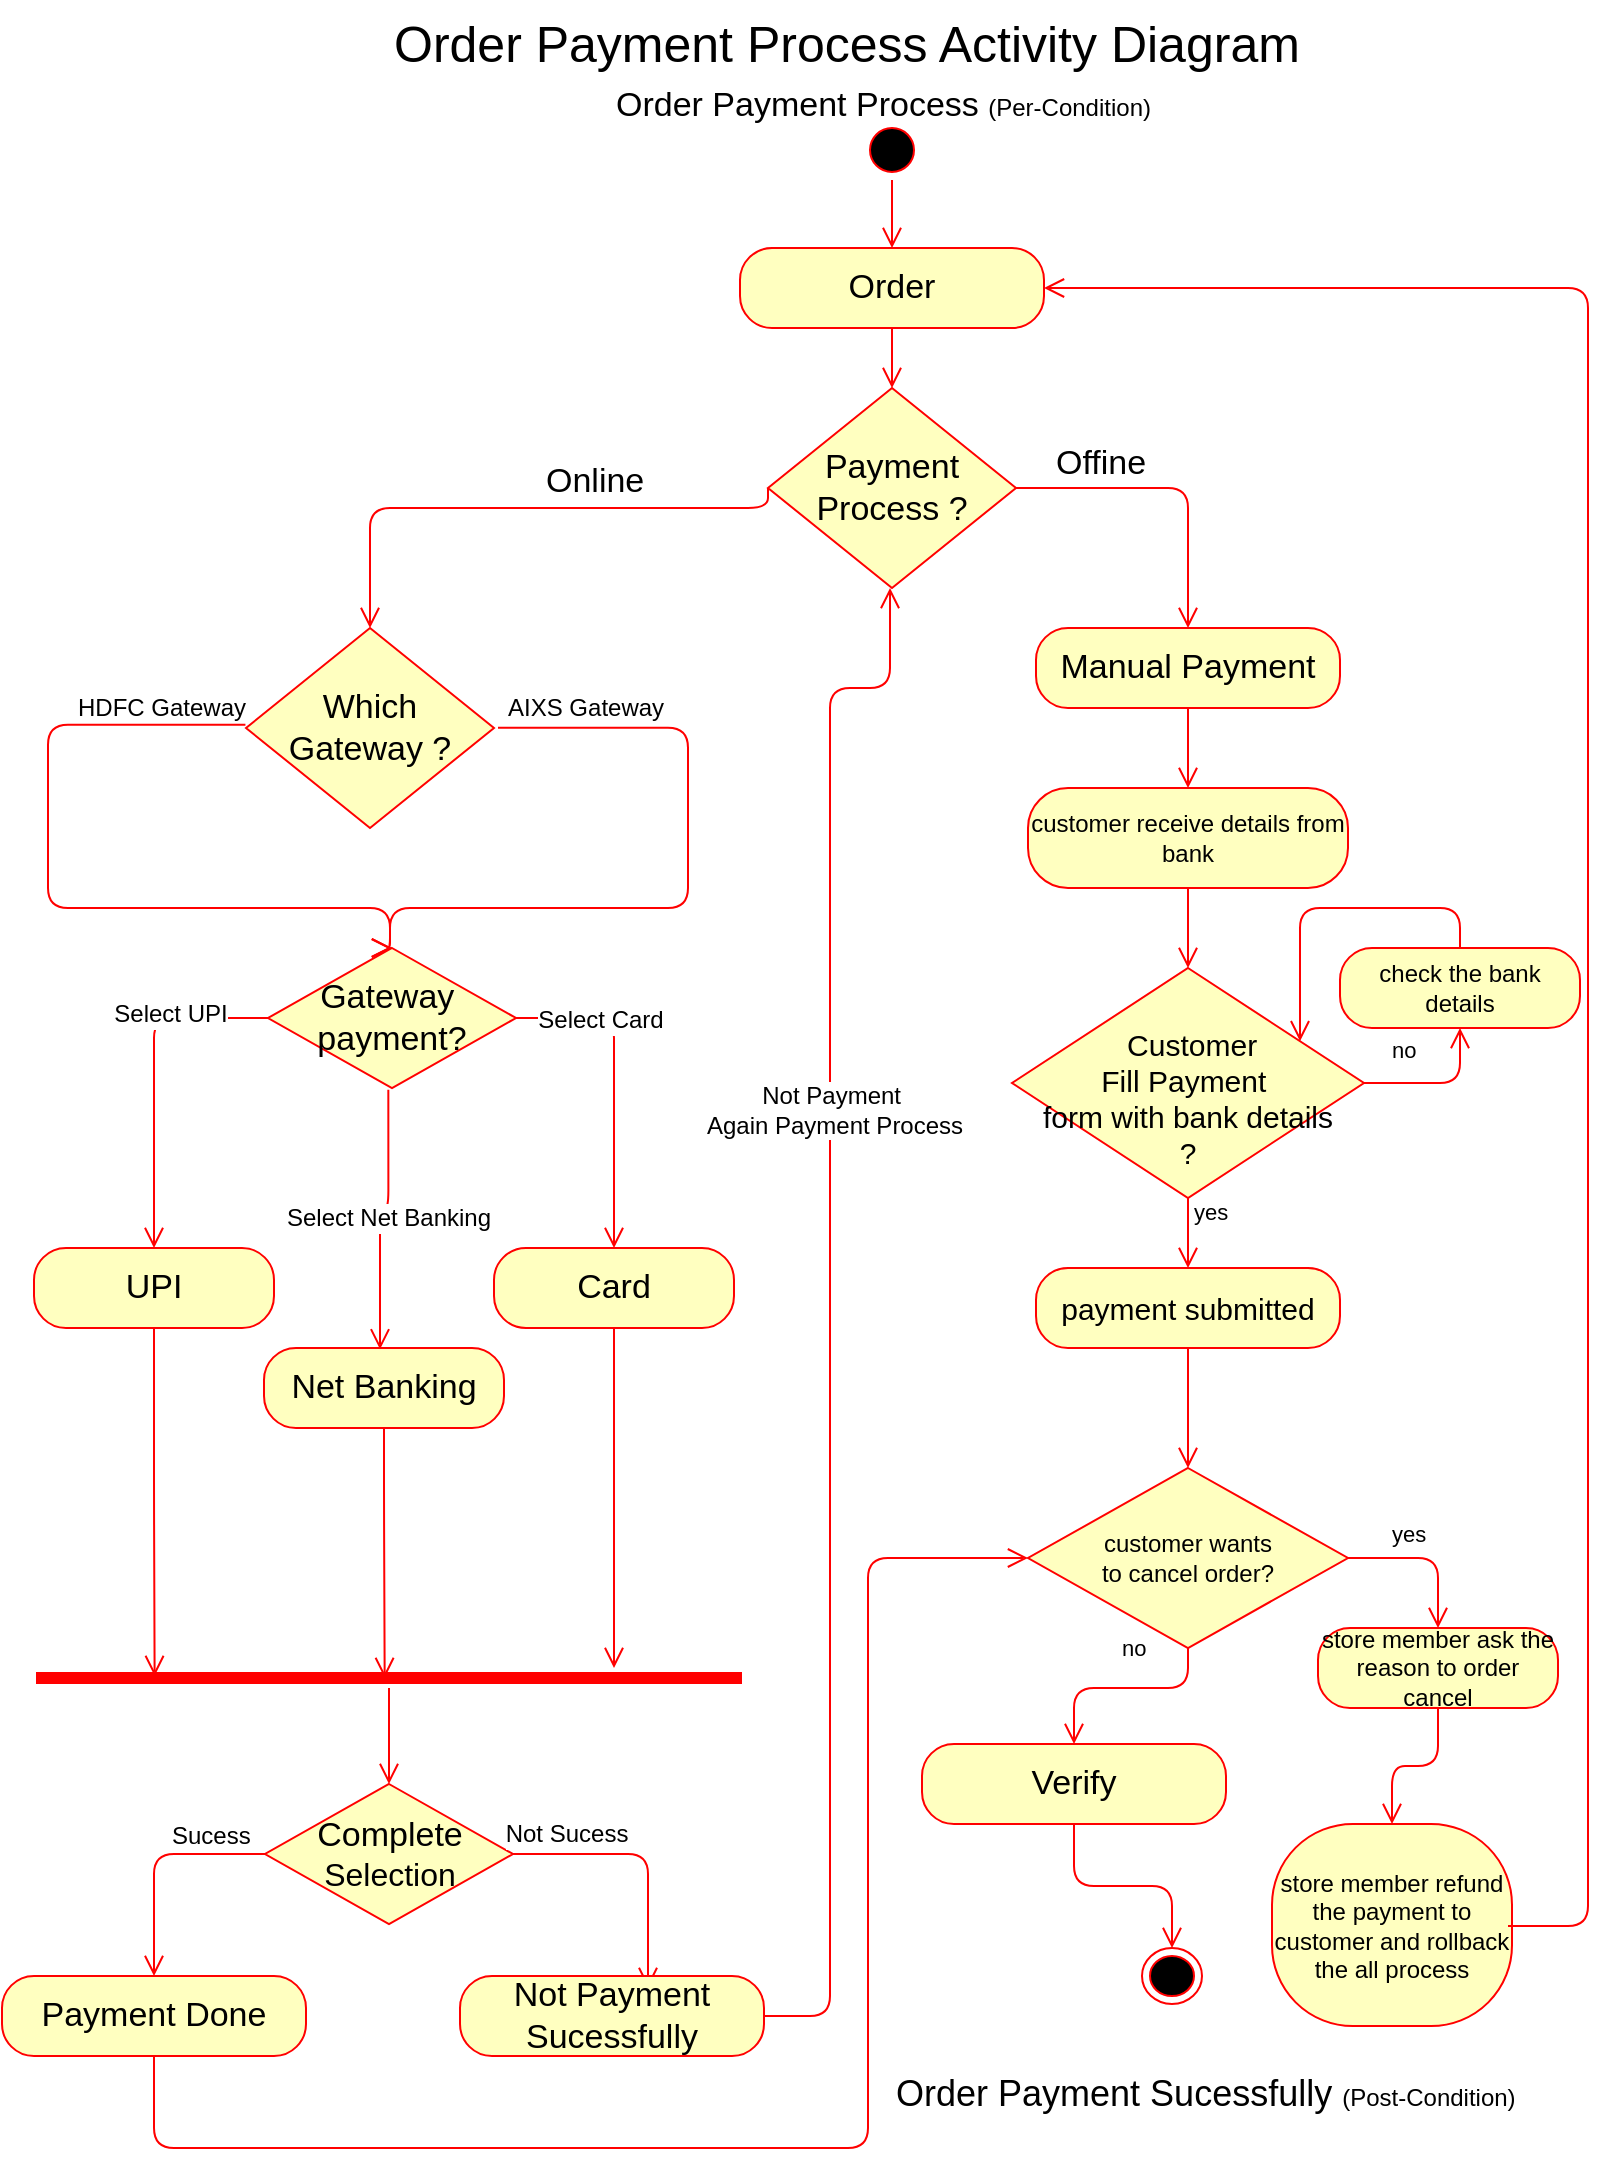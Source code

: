 <mxfile version="12.2.9" type="device" pages="1"><diagram id="a86WYAnRTJXqetvskVYC" name="Page-1"><mxGraphModel dx="491" dy="277" grid="1" gridSize="10" guides="1" tooltips="1" connect="1" arrows="1" fold="1" page="1" pageScale="1" pageWidth="827" pageHeight="1169" math="0" shadow="0"><root><mxCell id="0"/><mxCell id="1" parent="0"/><mxCell id="r_rDTBc7_rxu7jFoLrB0-2" value="" style="ellipse;html=1;shape=startState;fillColor=#000000;strokeColor=#ff0000;" parent="1" vertex="1"><mxGeometry x="447" y="136" width="30" height="30" as="geometry"/></mxCell><mxCell id="r_rDTBc7_rxu7jFoLrB0-3" value="" style="edgeStyle=orthogonalEdgeStyle;html=1;verticalAlign=bottom;endArrow=open;endSize=8;strokeColor=#ff0000;entryX=0.5;entryY=0;entryDx=0;entryDy=0;" parent="1" source="r_rDTBc7_rxu7jFoLrB0-2" target="r_rDTBc7_rxu7jFoLrB0-4" edge="1"><mxGeometry relative="1" as="geometry"><mxPoint x="435" y="218" as="targetPoint"/></mxGeometry></mxCell><mxCell id="r_rDTBc7_rxu7jFoLrB0-4" value="&lt;font style=&quot;font-size: 17px&quot;&gt;Order&lt;/font&gt;" style="rounded=1;whiteSpace=wrap;html=1;arcSize=40;fontColor=#000000;fillColor=#ffffc0;strokeColor=#ff0000;" parent="1" vertex="1"><mxGeometry x="386" y="200" width="152" height="40" as="geometry"/></mxCell><mxCell id="r_rDTBc7_rxu7jFoLrB0-23" value="" style="edgeStyle=orthogonalEdgeStyle;html=1;verticalAlign=bottom;endArrow=open;endSize=8;strokeColor=#ff0000;exitX=0.5;exitY=1;exitDx=0;exitDy=0;entryX=0;entryY=0.5;entryDx=0;entryDy=0;" parent="1" source="r_rDTBc7_rxu7jFoLrB0-21" target="zQup_ngEB4t_43wvz3nT-1" edge="1"><mxGeometry relative="1" as="geometry"><mxPoint x="560" y="1150" as="targetPoint"/><mxPoint x="213" y="858" as="sourcePoint"/><Array as="points"><mxPoint x="93" y="1150"/><mxPoint x="450" y="1150"/><mxPoint x="450" y="855"/></Array></mxGeometry></mxCell><mxCell id="r_rDTBc7_rxu7jFoLrB0-24" value="&lt;font style=&quot;font-size: 17px&quot;&gt;Verify&lt;/font&gt;" style="rounded=1;whiteSpace=wrap;html=1;arcSize=40;fontColor=#000000;fillColor=#ffffc0;strokeColor=#ff0000;" parent="1" vertex="1"><mxGeometry x="477" y="948" width="152" height="40" as="geometry"/></mxCell><mxCell id="r_rDTBc7_rxu7jFoLrB0-34" value="" style="ellipse;html=1;shape=endState;fillColor=#000000;strokeColor=#ff0000;" parent="1" vertex="1"><mxGeometry x="587" y="1050" width="30" height="28" as="geometry"/></mxCell><mxCell id="r_rDTBc7_rxu7jFoLrB0-35" value="" style="edgeStyle=orthogonalEdgeStyle;html=1;verticalAlign=bottom;endArrow=open;endSize=8;strokeColor=#ff0000;entryX=0.5;entryY=0;entryDx=0;entryDy=0;exitX=0.5;exitY=1;exitDx=0;exitDy=0;" parent="1" source="r_rDTBc7_rxu7jFoLrB0-24" target="r_rDTBc7_rxu7jFoLrB0-34" edge="1"><mxGeometry relative="1" as="geometry"><mxPoint x="500" y="1127" as="targetPoint"/><mxPoint x="592.857" y="1162.143" as="sourcePoint"/></mxGeometry></mxCell><mxCell id="r_rDTBc7_rxu7jFoLrB0-36" value="&lt;font style=&quot;font-size: 17px&quot;&gt;Order Payment Process &lt;/font&gt;&lt;font&gt;&lt;font style=&quot;font-size: 12px&quot;&gt;(&lt;/font&gt;&lt;span style=&quot;font-size: 12px&quot;&gt;Per-Condition)&lt;/span&gt;&lt;br&gt;&lt;/font&gt;" style="text;html=1;resizable=0;points=[];autosize=1;align=left;verticalAlign=top;spacingTop=-4;shadow=1;" parent="1" vertex="1"><mxGeometry x="322" y="116" width="280" height="20" as="geometry"/></mxCell><mxCell id="r_rDTBc7_rxu7jFoLrB0-37" value="&lt;font style=&quot;font-size: 18px&quot;&gt;Order Payment Sucessfully&amp;nbsp;&lt;/font&gt;(Post-Condition)" style="text;html=1;resizable=0;points=[];autosize=1;align=left;verticalAlign=top;spacingTop=-4;shadow=1;" parent="1" vertex="1"><mxGeometry x="462" y="1110" width="330" height="20" as="geometry"/></mxCell><mxCell id="r_rDTBc7_rxu7jFoLrB0-38" value="&lt;font style=&quot;font-size: 25px&quot;&gt;Order Payment Process Activity Diagram&lt;/font&gt;" style="text;html=1;resizable=0;points=[];autosize=1;align=left;verticalAlign=middle;spacingTop=-4;shadow=1;" parent="1" vertex="1"><mxGeometry x="210.5" y="80" width="479" height="38" as="geometry"/></mxCell><mxCell id="r_rDTBc7_rxu7jFoLrB0-5" value="" style="edgeStyle=orthogonalEdgeStyle;html=1;verticalAlign=bottom;endArrow=open;endSize=8;strokeColor=#ff0000;entryX=0.5;entryY=0;entryDx=0;entryDy=0;" parent="1" source="r_rDTBc7_rxu7jFoLrB0-4" target="r_rDTBc7_rxu7jFoLrB0-6" edge="1"><mxGeometry relative="1" as="geometry"><mxPoint x="125" y="28" as="targetPoint"/></mxGeometry></mxCell><mxCell id="r_rDTBc7_rxu7jFoLrB0-6" value="&lt;font style=&quot;font-size: 17px&quot;&gt;Payment&lt;br&gt;Process ?&lt;/font&gt;" style="rhombus;whiteSpace=wrap;html=1;fillColor=#ffffc0;strokeColor=#ff0000;" parent="1" vertex="1"><mxGeometry x="400" y="270" width="124" height="100" as="geometry"/></mxCell><mxCell id="r_rDTBc7_rxu7jFoLrB0-7" value="&lt;font style=&quot;font-size: 17px&quot;&gt;Offine&lt;/font&gt;" style="edgeStyle=orthogonalEdgeStyle;html=1;align=left;verticalAlign=bottom;endArrow=open;endSize=8;strokeColor=#ff0000;exitX=1;exitY=0.5;exitDx=0;exitDy=0;entryX=0.5;entryY=0;entryDx=0;entryDy=0;" parent="1" source="r_rDTBc7_rxu7jFoLrB0-6" edge="1" target="r_rDTBc7_rxu7jFoLrB0-25"><mxGeometry x="-0.772" relative="1" as="geometry"><mxPoint x="672" y="390" as="targetPoint"/><mxPoint as="offset"/><mxPoint x="530" y="330" as="sourcePoint"/><Array as="points"><mxPoint x="610" y="320"/></Array></mxGeometry></mxCell><mxCell id="r_rDTBc7_rxu7jFoLrB0-8" value="&lt;font style=&quot;font-size: 17px&quot;&gt;Online&lt;/font&gt;" style="edgeStyle=orthogonalEdgeStyle;html=1;align=left;verticalAlign=top;endArrow=open;endSize=8;strokeColor=#ff0000;exitX=0;exitY=0.5;exitDx=0;exitDy=0;entryX=0.5;entryY=0;entryDx=0;entryDy=0;" parent="1" source="r_rDTBc7_rxu7jFoLrB0-6" target="r_rDTBc7_rxu7jFoLrB0-83" edge="1"><mxGeometry x="-0.084" y="-30" relative="1" as="geometry"><mxPoint x="201" y="380" as="targetPoint"/><Array as="points"><mxPoint x="201" y="330"/></Array><mxPoint as="offset"/></mxGeometry></mxCell><mxCell id="r_rDTBc7_rxu7jFoLrB0-25" value="&lt;font style=&quot;font-size: 17px&quot;&gt;Manual Payment&lt;/font&gt;" style="rounded=1;whiteSpace=wrap;html=1;arcSize=40;fontColor=#000000;fillColor=#ffffc0;strokeColor=#ff0000;" parent="1" vertex="1"><mxGeometry x="534" y="390" width="152" height="40" as="geometry"/></mxCell><mxCell id="r_rDTBc7_rxu7jFoLrB0-26" value="&lt;div&gt;&lt;br&gt;&lt;/div&gt;&lt;div&gt;&lt;span style=&quot;font-size: 15px&quot;&gt;&amp;nbsp;Customer &lt;br&gt;&lt;/span&gt;&lt;/div&gt;&lt;div&gt;&lt;span style=&quot;font-size: 15px&quot;&gt;Fill Payment&amp;nbsp;&lt;/span&gt;&lt;/div&gt;&lt;div&gt;&lt;span style=&quot;font-size: 15px&quot;&gt;&lt;/span&gt;&lt;/div&gt;&lt;div&gt;&lt;span style=&quot;font-size: 15px&quot;&gt;form with bank details&lt;/span&gt;&lt;/div&gt;&lt;div&gt;&lt;span style=&quot;font-size: 15px&quot;&gt;?&lt;br&gt;&lt;/span&gt;&lt;/div&gt;&lt;div&gt;&lt;span style=&quot;font-size: 15px&quot;&gt;&lt;/span&gt;&lt;/div&gt;" style="rhombus;whiteSpace=wrap;html=1;fillColor=#ffffc0;strokeColor=#ff0000;" parent="1" vertex="1"><mxGeometry x="522" y="560" width="176" height="115" as="geometry"/></mxCell><mxCell id="r_rDTBc7_rxu7jFoLrB0-29" value="&lt;font style=&quot;font-size: 15px&quot;&gt;payment submitted&lt;/font&gt;" style="rounded=1;whiteSpace=wrap;html=1;arcSize=40;fontColor=#000000;fillColor=#ffffc0;strokeColor=#ff0000;" parent="1" vertex="1"><mxGeometry x="534" y="710" width="152" height="40" as="geometry"/></mxCell><mxCell id="r_rDTBc7_rxu7jFoLrB0-30" value="" style="edgeStyle=orthogonalEdgeStyle;html=1;verticalAlign=bottom;endArrow=open;endSize=8;strokeColor=#ff0000;startSize=1;jumpSize=2;exitX=0.5;exitY=1;exitDx=0;exitDy=0;entryX=0.5;entryY=0;entryDx=0;entryDy=0;" parent="1" source="r_rDTBc7_rxu7jFoLrB0-25" edge="1" target="uQ962M5QuubaTpGFarWN-1"><mxGeometry relative="1" as="geometry"><mxPoint x="666" y="460" as="targetPoint"/><mxPoint x="672" y="530" as="sourcePoint"/></mxGeometry></mxCell><mxCell id="r_rDTBc7_rxu7jFoLrB0-9" value="&lt;font style=&quot;font-size: 17px&quot;&gt;UPI&lt;/font&gt;" style="rounded=1;whiteSpace=wrap;html=1;arcSize=40;fontColor=#000000;fillColor=#ffffc0;strokeColor=#ff0000;" parent="1" vertex="1"><mxGeometry x="33" y="700" width="120" height="40" as="geometry"/></mxCell><mxCell id="r_rDTBc7_rxu7jFoLrB0-10" value="" style="edgeStyle=orthogonalEdgeStyle;html=1;verticalAlign=bottom;endArrow=open;endSize=8;strokeColor=#ff0000;entryX=0.168;entryY=0.4;entryDx=0;entryDy=0;entryPerimeter=0;" parent="1" source="r_rDTBc7_rxu7jFoLrB0-9" target="r_rDTBc7_rxu7jFoLrB0-48" edge="1"><mxGeometry relative="1" as="geometry"><mxPoint x="93" y="890" as="targetPoint"/></mxGeometry></mxCell><mxCell id="r_rDTBc7_rxu7jFoLrB0-11" value="&lt;font style=&quot;font-size: 17px&quot;&gt;Net Banking&lt;/font&gt;" style="rounded=1;whiteSpace=wrap;html=1;arcSize=40;fontColor=#000000;fillColor=#ffffc0;strokeColor=#ff0000;" parent="1" vertex="1"><mxGeometry x="148" y="750" width="120" height="40" as="geometry"/></mxCell><mxCell id="r_rDTBc7_rxu7jFoLrB0-12" value="&lt;font style=&quot;font-size: 17px&quot;&gt;Card&lt;/font&gt;" style="rounded=1;whiteSpace=wrap;html=1;arcSize=40;fontColor=#000000;fillColor=#ffffc0;strokeColor=#ff0000;" parent="1" vertex="1"><mxGeometry x="263" y="700" width="120" height="40" as="geometry"/></mxCell><mxCell id="r_rDTBc7_rxu7jFoLrB0-13" value="" style="edgeStyle=orthogonalEdgeStyle;html=1;verticalAlign=bottom;endArrow=open;endSize=8;strokeColor=#ff0000;exitX=0.5;exitY=1;exitDx=0;exitDy=0;" parent="1" source="r_rDTBc7_rxu7jFoLrB0-12" target="r_rDTBc7_rxu7jFoLrB0-48" edge="1"><mxGeometry relative="1" as="geometry"><mxPoint x="323" y="890" as="targetPoint"/><mxPoint x="322.5" y="749.5" as="sourcePoint"/><Array as="points"><mxPoint x="323" y="870"/><mxPoint x="323" y="870"/></Array></mxGeometry></mxCell><mxCell id="r_rDTBc7_rxu7jFoLrB0-14" value="&lt;span style=&quot;font-size: 17px&quot;&gt;Gateway&amp;nbsp;&lt;br&gt;&lt;/span&gt;&lt;font style=&quot;font-size: 17px&quot;&gt;payment?&lt;/font&gt;" style="rhombus;whiteSpace=wrap;html=1;fillColor=#ffffc0;strokeColor=#ff0000;" parent="1" vertex="1"><mxGeometry x="150" y="550" width="124" height="70" as="geometry"/></mxCell><mxCell id="r_rDTBc7_rxu7jFoLrB0-15" value="" style="edgeStyle=orthogonalEdgeStyle;html=1;verticalAlign=bottom;endArrow=open;endSize=8;strokeColor=#ff0000;exitX=0;exitY=0.5;exitDx=0;exitDy=0;entryX=0.5;entryY=0;entryDx=0;entryDy=0;" parent="1" source="r_rDTBc7_rxu7jFoLrB0-14" target="r_rDTBc7_rxu7jFoLrB0-9" edge="1"><mxGeometry relative="1" as="geometry"><mxPoint x="93" y="690" as="targetPoint"/><mxPoint x="138" y="610" as="sourcePoint"/><Array as="points"><mxPoint x="93" y="585"/></Array></mxGeometry></mxCell><mxCell id="r_rDTBc7_rxu7jFoLrB0-16" value="Select UPI" style="text;html=1;resizable=0;points=[];align=center;verticalAlign=middle;labelBackgroundColor=#ffffff;" parent="r_rDTBc7_rxu7jFoLrB0-15" vertex="1" connectable="0"><mxGeometry x="-0.43" y="-2" relative="1" as="geometry"><mxPoint as="offset"/></mxGeometry></mxCell><mxCell id="r_rDTBc7_rxu7jFoLrB0-17" value="" style="edgeStyle=orthogonalEdgeStyle;html=1;verticalAlign=bottom;endArrow=open;endSize=8;strokeColor=#ff0000;entryX=0.5;entryY=0;entryDx=0;entryDy=0;" parent="1" edge="1"><mxGeometry relative="1" as="geometry"><mxPoint x="206" y="750.667" as="targetPoint"/><mxPoint x="210.167" y="620.906" as="sourcePoint"/><Array as="points"><mxPoint x="210" y="681"/><mxPoint x="206" y="681"/><mxPoint x="206" y="741"/></Array></mxGeometry></mxCell><mxCell id="r_rDTBc7_rxu7jFoLrB0-18" value="Select Net Banking" style="text;html=1;resizable=0;points=[];align=center;verticalAlign=middle;labelBackgroundColor=#ffffff;" parent="r_rDTBc7_rxu7jFoLrB0-17" vertex="1" connectable="0"><mxGeometry x="-0.419" relative="1" as="geometry"><mxPoint y="24.5" as="offset"/></mxGeometry></mxCell><mxCell id="r_rDTBc7_rxu7jFoLrB0-19" value="" style="edgeStyle=orthogonalEdgeStyle;html=1;verticalAlign=bottom;endArrow=open;endSize=8;strokeColor=#ff0000;entryX=0.5;entryY=0;entryDx=0;entryDy=0;exitX=1;exitY=0.5;exitDx=0;exitDy=0;" parent="1" source="r_rDTBc7_rxu7jFoLrB0-14" target="r_rDTBc7_rxu7jFoLrB0-12" edge="1"><mxGeometry relative="1" as="geometry"><mxPoint x="323" y="720" as="targetPoint"/><mxPoint x="290" y="610" as="sourcePoint"/></mxGeometry></mxCell><mxCell id="r_rDTBc7_rxu7jFoLrB0-20" value="Select Card" style="text;html=1;resizable=0;points=[];align=center;verticalAlign=middle;labelBackgroundColor=#ffffff;" parent="r_rDTBc7_rxu7jFoLrB0-19" vertex="1" connectable="0"><mxGeometry x="-0.488" y="-1" relative="1" as="geometry"><mxPoint as="offset"/></mxGeometry></mxCell><mxCell id="r_rDTBc7_rxu7jFoLrB0-21" value="&lt;font style=&quot;font-size: 17px&quot;&gt;Payment Done&lt;/font&gt;" style="rounded=1;whiteSpace=wrap;html=1;arcSize=40;fontColor=#000000;fillColor=#ffffc0;strokeColor=#ff0000;" parent="1" vertex="1"><mxGeometry x="17" y="1064" width="152" height="40" as="geometry"/></mxCell><mxCell id="r_rDTBc7_rxu7jFoLrB0-46" value="" style="edgeStyle=orthogonalEdgeStyle;html=1;verticalAlign=bottom;endArrow=open;endSize=8;strokeColor=#ff0000;exitX=1;exitY=0.5;exitDx=0;exitDy=0;entryX=0.5;entryY=0;entryDx=0;entryDy=0;" parent="1" target="r_rDTBc7_rxu7jFoLrB0-14" edge="1"><mxGeometry relative="1" as="geometry"><mxPoint x="211" y="530" as="targetPoint"/><mxPoint x="265" y="439.857" as="sourcePoint"/><Array as="points"><mxPoint x="360" y="440"/><mxPoint x="360" y="530"/><mxPoint x="211" y="530"/></Array></mxGeometry></mxCell><mxCell id="r_rDTBc7_rxu7jFoLrB0-47" value="" style="edgeStyle=orthogonalEdgeStyle;html=1;verticalAlign=bottom;endArrow=open;endSize=8;strokeColor=#ff0000;entryX=0.5;entryY=0;entryDx=0;entryDy=0;exitX=0;exitY=0.5;exitDx=0;exitDy=0;" parent="1" target="r_rDTBc7_rxu7jFoLrB0-14" edge="1"><mxGeometry relative="1" as="geometry"><mxPoint x="107.286" y="529.786" as="targetPoint"/><mxPoint x="138.714" y="438.357" as="sourcePoint"/><Array as="points"><mxPoint x="40" y="438"/><mxPoint x="40" y="530"/><mxPoint x="211" y="530"/></Array></mxGeometry></mxCell><mxCell id="r_rDTBc7_rxu7jFoLrB0-48" value="" style="shape=line;html=1;strokeWidth=6;strokeColor=#ff0000;" parent="1" vertex="1"><mxGeometry x="34" y="910" width="353" height="10" as="geometry"/></mxCell><mxCell id="r_rDTBc7_rxu7jFoLrB0-57" value="" style="edgeStyle=orthogonalEdgeStyle;html=1;verticalAlign=bottom;endArrow=open;endSize=8;strokeColor=#ff0000;entryX=0.168;entryY=0.4;entryDx=0;entryDy=0;entryPerimeter=0;exitX=0.5;exitY=1;exitDx=0;exitDy=0;" parent="1" source="r_rDTBc7_rxu7jFoLrB0-11" edge="1"><mxGeometry relative="1" as="geometry"><mxPoint x="208.333" y="915" as="targetPoint"/><mxPoint x="208" y="791" as="sourcePoint"/><Array as="points"><mxPoint x="208" y="828"/></Array></mxGeometry></mxCell><mxCell id="r_rDTBc7_rxu7jFoLrB0-61" value="&lt;span style=&quot;font-size: 17px&quot;&gt;Complete&lt;br&gt;&lt;/span&gt;&lt;font style=&quot;font-size: 16px&quot;&gt;Selection&lt;/font&gt;" style="rhombus;whiteSpace=wrap;html=1;fillColor=#ffffc0;strokeColor=#ff0000;" parent="1" vertex="1"><mxGeometry x="148.5" y="968" width="124" height="70" as="geometry"/></mxCell><mxCell id="r_rDTBc7_rxu7jFoLrB0-62" value="" style="edgeStyle=orthogonalEdgeStyle;html=1;verticalAlign=bottom;endArrow=open;endSize=8;strokeColor=#ff0000;" parent="1" source="r_rDTBc7_rxu7jFoLrB0-48" target="r_rDTBc7_rxu7jFoLrB0-61" edge="1"><mxGeometry relative="1" as="geometry"><mxPoint x="207.167" y="979.667" as="targetPoint"/><mxPoint x="207.167" y="920" as="sourcePoint"/><Array as="points"/></mxGeometry></mxCell><mxCell id="r_rDTBc7_rxu7jFoLrB0-70" value="&lt;font style=&quot;font-size: 12px&quot;&gt;Sucess&lt;/font&gt;" style="edgeStyle=orthogonalEdgeStyle;html=1;align=left;verticalAlign=top;endArrow=open;endSize=8;strokeColor=#ff0000;entryX=0.5;entryY=0;entryDx=0;entryDy=0;exitX=0;exitY=0.5;exitDx=0;exitDy=0;" parent="1" source="r_rDTBc7_rxu7jFoLrB0-61" target="r_rDTBc7_rxu7jFoLrB0-21" edge="1"><mxGeometry x="-0.163" y="-23" relative="1" as="geometry"><mxPoint x="70.167" y="1053.333" as="targetPoint"/><Array as="points"><mxPoint x="93" y="1003"/></Array><mxPoint as="offset"/><mxPoint x="140.5" y="1003" as="sourcePoint"/></mxGeometry></mxCell><mxCell id="r_rDTBc7_rxu7jFoLrB0-71" value="" style="edgeStyle=orthogonalEdgeStyle;html=1;verticalAlign=bottom;endArrow=open;endSize=8;strokeColor=#ff0000;exitX=1;exitY=0.5;exitDx=0;exitDy=0;" parent="1" source="r_rDTBc7_rxu7jFoLrB0-61" edge="1"><mxGeometry relative="1" as="geometry"><mxPoint x="340" y="1070" as="targetPoint"/><mxPoint x="289.5" y="1002.833" as="sourcePoint"/><Array as="points"><mxPoint x="340" y="1003"/><mxPoint x="340" y="1070"/></Array></mxGeometry></mxCell><mxCell id="r_rDTBc7_rxu7jFoLrB0-72" value="Not Sucess" style="text;html=1;resizable=0;points=[];align=center;verticalAlign=middle;labelBackgroundColor=#ffffff;" parent="r_rDTBc7_rxu7jFoLrB0-71" vertex="1" connectable="0"><mxGeometry x="-0.488" y="-1" relative="1" as="geometry"><mxPoint x="-8.5" y="-11" as="offset"/></mxGeometry></mxCell><mxCell id="r_rDTBc7_rxu7jFoLrB0-75" value="&lt;span style=&quot;font-size: 17px&quot;&gt;Not Payment Sucessfully&lt;/span&gt;" style="rounded=1;whiteSpace=wrap;html=1;arcSize=40;fontColor=#000000;fillColor=#ffffc0;strokeColor=#ff0000;" parent="1" vertex="1"><mxGeometry x="246" y="1064" width="152" height="40" as="geometry"/></mxCell><mxCell id="r_rDTBc7_rxu7jFoLrB0-76" value="" style="edgeStyle=orthogonalEdgeStyle;html=1;verticalAlign=bottom;endArrow=open;endSize=8;strokeColor=#ff0000;exitX=1;exitY=0.5;exitDx=0;exitDy=0;entryX=0.492;entryY=1;entryDx=0;entryDy=0;entryPerimeter=0;" parent="1" source="r_rDTBc7_rxu7jFoLrB0-75" target="r_rDTBc7_rxu7jFoLrB0-6" edge="1"><mxGeometry relative="1" as="geometry"><mxPoint x="461" y="380" as="targetPoint"/><mxPoint x="431" y="810" as="sourcePoint"/><Array as="points"><mxPoint x="431" y="1084"/><mxPoint x="431" y="420"/><mxPoint x="461" y="420"/></Array></mxGeometry></mxCell><mxCell id="r_rDTBc7_rxu7jFoLrB0-77" value="Not Payment&amp;nbsp;&lt;br&gt;Again Payment Process" style="text;html=1;resizable=0;points=[];align=center;verticalAlign=middle;labelBackgroundColor=#ffffff;" parent="r_rDTBc7_rxu7jFoLrB0-76" vertex="1" connectable="0"><mxGeometry x="0.251" y="-2" relative="1" as="geometry"><mxPoint as="offset"/></mxGeometry></mxCell><mxCell id="r_rDTBc7_rxu7jFoLrB0-83" value="&lt;span style=&quot;font-size: 17px&quot;&gt;Which &lt;br&gt;Gateway ?&lt;/span&gt;" style="rhombus;whiteSpace=wrap;html=1;fillColor=#ffffc0;strokeColor=#ff0000;" parent="1" vertex="1"><mxGeometry x="139" y="390" width="124" height="100" as="geometry"/></mxCell><mxCell id="r_rDTBc7_rxu7jFoLrB0-84" value="AIXS Gateway" style="text;html=1;resizable=0;points=[];autosize=1;align=left;verticalAlign=top;spacingTop=-4;" parent="1" vertex="1"><mxGeometry x="268" y="420" width="90" height="20" as="geometry"/></mxCell><mxCell id="r_rDTBc7_rxu7jFoLrB0-85" value="HDFC Gateway" style="text;html=1;resizable=0;points=[];autosize=1;align=left;verticalAlign=top;spacingTop=-4;" parent="1" vertex="1"><mxGeometry x="53" y="420" width="100" height="20" as="geometry"/></mxCell><mxCell id="uQ962M5QuubaTpGFarWN-1" value="customer receive details from bank" style="rounded=1;whiteSpace=wrap;html=1;arcSize=40;fontColor=#000000;fillColor=#ffffc0;strokeColor=#ff0000;" parent="1" vertex="1"><mxGeometry x="530" y="470" width="160" height="50" as="geometry"/></mxCell><mxCell id="uQ962M5QuubaTpGFarWN-11" value="" style="edgeStyle=orthogonalEdgeStyle;html=1;align=left;verticalAlign=bottom;endArrow=open;endSize=8;strokeColor=#ff0000;exitX=0.5;exitY=1;exitDx=0;exitDy=0;entryX=0.5;entryY=0;entryDx=0;entryDy=0;" parent="1" source="r_rDTBc7_rxu7jFoLrB0-26" target="r_rDTBc7_rxu7jFoLrB0-29" edge="1"><mxGeometry x="-1" relative="1" as="geometry"><mxPoint x="610" y="747" as="targetPoint"/><Array as="points"/></mxGeometry></mxCell><mxCell id="uQ962M5QuubaTpGFarWN-17" value="check the bank details" style="rounded=1;whiteSpace=wrap;html=1;arcSize=40;fontColor=#000000;fillColor=#ffffc0;strokeColor=#ff0000;" parent="1" vertex="1"><mxGeometry x="686" y="550" width="120" height="40" as="geometry"/></mxCell><mxCell id="uQ962M5QuubaTpGFarWN-25" value="" style="edgeStyle=orthogonalEdgeStyle;html=1;verticalAlign=bottom;endArrow=open;endSize=8;strokeColor=#ff0000;exitX=0.5;exitY=1;exitDx=0;exitDy=0;entryX=0.5;entryY=0;entryDx=0;entryDy=0;" parent="1" source="r_rDTBc7_rxu7jFoLrB0-29" target="zQup_ngEB4t_43wvz3nT-1" edge="1"><mxGeometry relative="1" as="geometry"><mxPoint x="674" y="1020" as="targetPoint"/><Array as="points"><mxPoint x="610" y="790"/></Array></mxGeometry></mxCell><mxCell id="zQup_ngEB4t_43wvz3nT-1" value="&lt;div&gt;customer wants&lt;/div&gt;&lt;div&gt; to cancel order?&lt;/div&gt;" style="rhombus;whiteSpace=wrap;html=1;fillColor=#ffffc0;strokeColor=#ff0000;" vertex="1" parent="1"><mxGeometry x="530" y="810" width="160" height="90" as="geometry"/></mxCell><mxCell id="zQup_ngEB4t_43wvz3nT-2" value="no" style="edgeStyle=orthogonalEdgeStyle;html=1;align=left;verticalAlign=bottom;endArrow=open;endSize=8;strokeColor=#ff0000;entryX=0.5;entryY=0;entryDx=0;entryDy=0;" edge="1" source="zQup_ngEB4t_43wvz3nT-1" parent="1" target="zQup_ngEB4t_43wvz3nT-10"><mxGeometry x="0.478" y="-165" relative="1" as="geometry"><mxPoint x="790" y="880" as="targetPoint"/><Array as="points"><mxPoint x="735" y="855"/></Array><mxPoint x="5" y="40" as="offset"/></mxGeometry></mxCell><mxCell id="zQup_ngEB4t_43wvz3nT-3" value="yes" style="edgeStyle=orthogonalEdgeStyle;html=1;align=left;verticalAlign=top;endArrow=open;endSize=8;strokeColor=#ff0000;exitX=0.5;exitY=1;exitDx=0;exitDy=0;entryX=0.5;entryY=0;entryDx=0;entryDy=0;" edge="1" source="zQup_ngEB4t_43wvz3nT-1" parent="1" target="r_rDTBc7_rxu7jFoLrB0-24"><mxGeometry x="-0.619" y="-135" relative="1" as="geometry"><mxPoint x="609" y="940" as="targetPoint"/><Array as="points"><mxPoint x="610" y="920"/><mxPoint x="553" y="920"/></Array><mxPoint x="100" y="45" as="offset"/></mxGeometry></mxCell><mxCell id="zQup_ngEB4t_43wvz3nT-10" value="store member ask the reason to order cancel" style="rounded=1;whiteSpace=wrap;html=1;arcSize=40;fontColor=#000000;fillColor=#ffffc0;strokeColor=#ff0000;" vertex="1" parent="1"><mxGeometry x="675" y="890" width="120" height="40" as="geometry"/></mxCell><mxCell id="zQup_ngEB4t_43wvz3nT-11" value="" style="edgeStyle=orthogonalEdgeStyle;html=1;verticalAlign=bottom;endArrow=open;endSize=8;strokeColor=#ff0000;entryX=0.5;entryY=0;entryDx=0;entryDy=0;" edge="1" source="zQup_ngEB4t_43wvz3nT-10" parent="1" target="zQup_ngEB4t_43wvz3nT-18"><mxGeometry relative="1" as="geometry"><mxPoint x="749" y="1010" as="targetPoint"/></mxGeometry></mxCell><mxCell id="zQup_ngEB4t_43wvz3nT-18" value="store member refund the payment to customer and rollback the all process" style="rounded=1;whiteSpace=wrap;html=1;arcSize=40;fontColor=#000000;fillColor=#ffffc0;strokeColor=#ff0000;" vertex="1" parent="1"><mxGeometry x="652" y="988" width="120" height="101" as="geometry"/></mxCell><mxCell id="zQup_ngEB4t_43wvz3nT-22" value="" style="edgeStyle=orthogonalEdgeStyle;html=1;verticalAlign=bottom;endArrow=open;endSize=8;strokeColor=#ff0000;entryX=1;entryY=0.5;entryDx=0;entryDy=0;" edge="1" parent="1" target="r_rDTBc7_rxu7jFoLrB0-4"><mxGeometry relative="1" as="geometry"><mxPoint x="940" y="1290" as="targetPoint"/><mxPoint x="770" y="1039" as="sourcePoint"/><Array as="points"><mxPoint x="810" y="1039"/><mxPoint x="810" y="220"/></Array></mxGeometry></mxCell><mxCell id="zQup_ngEB4t_43wvz3nT-25" value="" style="edgeStyle=orthogonalEdgeStyle;html=1;align=left;verticalAlign=bottom;endArrow=open;endSize=8;strokeColor=#ff0000;exitX=0.5;exitY=1;exitDx=0;exitDy=0;entryX=0.5;entryY=0;entryDx=0;entryDy=0;" edge="1" parent="1" source="uQ962M5QuubaTpGFarWN-1" target="r_rDTBc7_rxu7jFoLrB0-26"><mxGeometry x="-1" relative="1" as="geometry"><mxPoint x="610" y="550" as="targetPoint"/><Array as="points"/><mxPoint x="610" y="520" as="sourcePoint"/></mxGeometry></mxCell><mxCell id="zQup_ngEB4t_43wvz3nT-28" value="yes" style="edgeStyle=orthogonalEdgeStyle;html=1;align=left;verticalAlign=bottom;endArrow=open;endSize=8;strokeColor=#ff0000;entryX=0.5;entryY=1;entryDx=0;entryDy=0;exitX=1;exitY=0.5;exitDx=0;exitDy=0;" edge="1" parent="1" source="r_rDTBc7_rxu7jFoLrB0-26" target="uQ962M5QuubaTpGFarWN-17"><mxGeometry x="-0.974" y="-114" relative="1" as="geometry"><mxPoint x="757" y="600" as="targetPoint"/><mxPoint x="692.992" y="642.214" as="sourcePoint"/><mxPoint x="-88" y="-41" as="offset"/><Array as="points"><mxPoint x="698" y="617"/><mxPoint x="746" y="617"/></Array></mxGeometry></mxCell><mxCell id="zQup_ngEB4t_43wvz3nT-29" value="no" style="edgeStyle=orthogonalEdgeStyle;html=1;align=left;verticalAlign=bottom;endArrow=open;endSize=8;strokeColor=#ff0000;exitX=0.5;exitY=0;exitDx=0;exitDy=0;" edge="1" parent="1" source="uQ962M5QuubaTpGFarWN-17" target="r_rDTBc7_rxu7jFoLrB0-26"><mxGeometry x="1" y="46" relative="1" as="geometry"><mxPoint x="670" y="530" as="targetPoint"/><mxPoint x="700.389" y="537.444" as="sourcePoint"/><mxPoint x="-2" y="13" as="offset"/><Array as="points"><mxPoint x="746" y="530"/><mxPoint x="666" y="530"/></Array></mxGeometry></mxCell></root></mxGraphModel></diagram></mxfile>